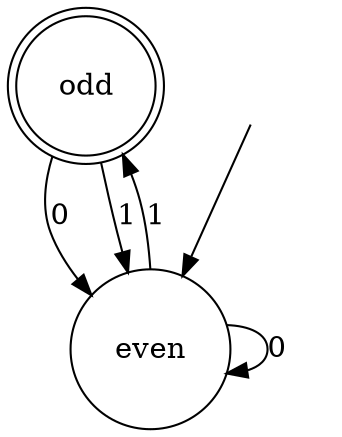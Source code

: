 digraph Automaton {

odd [shape = doublecircle, label=<<TABLE BORDER="0" CELLBORDER="0" CELLSPACING="0"><TR><TD>odd</TD></TR></TABLE>>];

_nil [style = invis, label=<<TABLE BORDER="0" CELLBORDER="" CELLSPACING="0"><TR><TD>_nil</TD></TR></TABLE>>];

even [shape = circle, label=<<TABLE BORDER="0" CELLBORDER="0" CELLSPACING="0"><TR><TD>even</TD></TR></TABLE>>];

_nil -> even [];

even->odd [label="1"];

even->even [label="0"];

odd->even [label="0"];

odd->even [label="1"];

}

